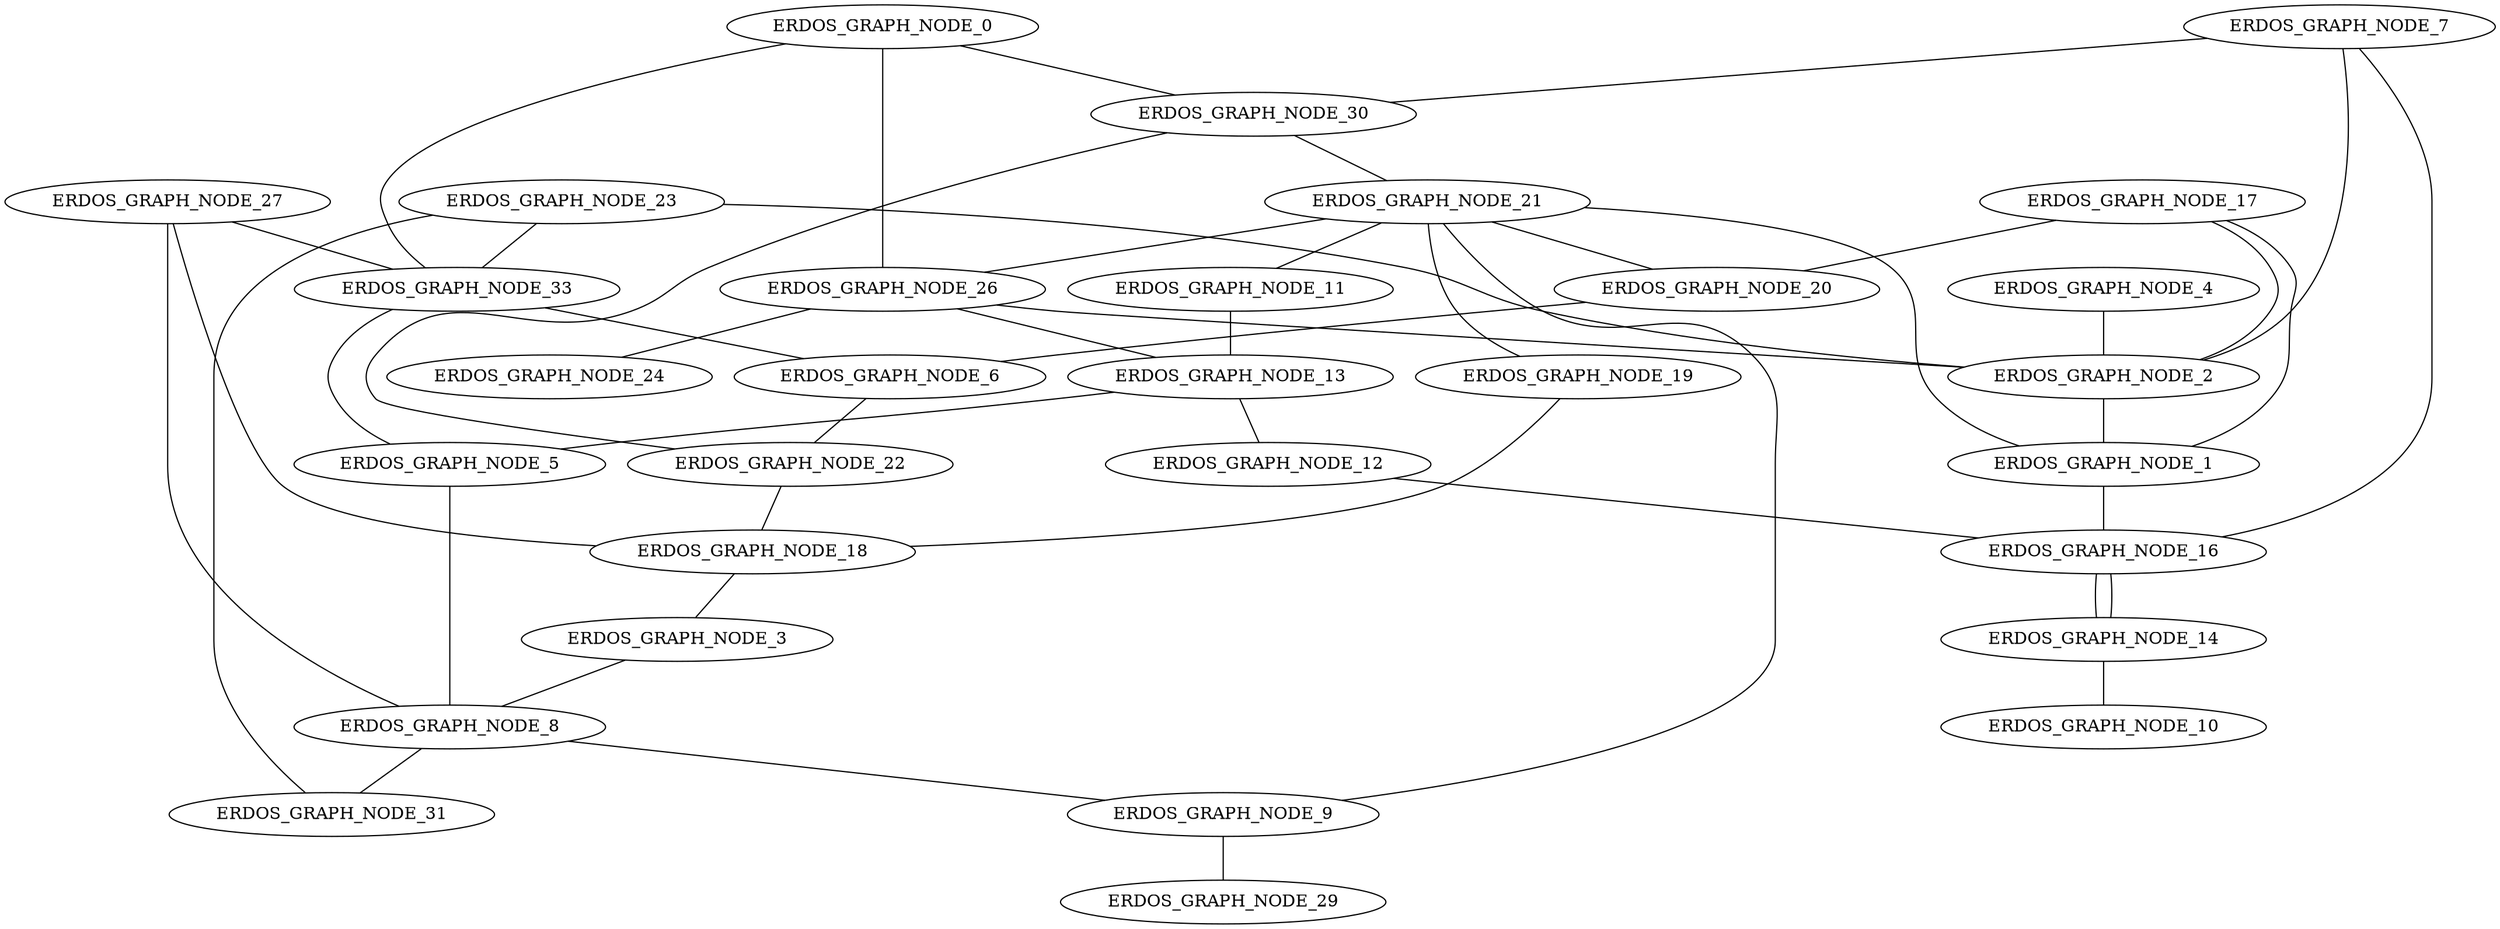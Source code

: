 graph ERDOS_GRAPH{
ERDOS_GRAPH_NODE_6 -- ERDOS_GRAPH_NODE_22;
ERDOS_GRAPH_NODE_21 -- ERDOS_GRAPH_NODE_19;
ERDOS_GRAPH_NODE_5 -- ERDOS_GRAPH_NODE_8;
ERDOS_GRAPH_NODE_13 -- ERDOS_GRAPH_NODE_12;
ERDOS_GRAPH_NODE_17 -- ERDOS_GRAPH_NODE_2;
ERDOS_GRAPH_NODE_7 -- ERDOS_GRAPH_NODE_30;
ERDOS_GRAPH_NODE_9 -- ERDOS_GRAPH_NODE_29;
ERDOS_GRAPH_NODE_21 -- ERDOS_GRAPH_NODE_20;
ERDOS_GRAPH_NODE_33 -- ERDOS_GRAPH_NODE_6;
ERDOS_GRAPH_NODE_17 -- ERDOS_GRAPH_NODE_20;
ERDOS_GRAPH_NODE_23 -- ERDOS_GRAPH_NODE_2;
ERDOS_GRAPH_NODE_12 -- ERDOS_GRAPH_NODE_16;
ERDOS_GRAPH_NODE_13 -- ERDOS_GRAPH_NODE_5;
ERDOS_GRAPH_NODE_14 -- ERDOS_GRAPH_NODE_16;
ERDOS_GRAPH_NODE_18 -- ERDOS_GRAPH_NODE_3;
ERDOS_GRAPH_NODE_11 -- ERDOS_GRAPH_NODE_13;
ERDOS_GRAPH_NODE_8 -- ERDOS_GRAPH_NODE_31;
ERDOS_GRAPH_NODE_0 -- ERDOS_GRAPH_NODE_26;
ERDOS_GRAPH_NODE_26 -- ERDOS_GRAPH_NODE_13;
ERDOS_GRAPH_NODE_26 -- ERDOS_GRAPH_NODE_2;
ERDOS_GRAPH_NODE_4 -- ERDOS_GRAPH_NODE_2;
ERDOS_GRAPH_NODE_30 -- ERDOS_GRAPH_NODE_21;
ERDOS_GRAPH_NODE_23 -- ERDOS_GRAPH_NODE_31;
ERDOS_GRAPH_NODE_17 -- ERDOS_GRAPH_NODE_1;
ERDOS_GRAPH_NODE_1 -- ERDOS_GRAPH_NODE_16;
ERDOS_GRAPH_NODE_7 -- ERDOS_GRAPH_NODE_16;
ERDOS_GRAPH_NODE_33 -- ERDOS_GRAPH_NODE_5;
ERDOS_GRAPH_NODE_20 -- ERDOS_GRAPH_NODE_6;
ERDOS_GRAPH_NODE_21 -- ERDOS_GRAPH_NODE_9;
ERDOS_GRAPH_NODE_8 -- ERDOS_GRAPH_NODE_9;
ERDOS_GRAPH_NODE_21 -- ERDOS_GRAPH_NODE_11;
ERDOS_GRAPH_NODE_3 -- ERDOS_GRAPH_NODE_8;
ERDOS_GRAPH_NODE_1 -- ERDOS_GRAPH_NODE_21;
ERDOS_GRAPH_NODE_7 -- ERDOS_GRAPH_NODE_2;
ERDOS_GRAPH_NODE_19 -- ERDOS_GRAPH_NODE_18;
ERDOS_GRAPH_NODE_26 -- ERDOS_GRAPH_NODE_24;
ERDOS_GRAPH_NODE_27 -- ERDOS_GRAPH_NODE_18;
ERDOS_GRAPH_NODE_23 -- ERDOS_GRAPH_NODE_33;
ERDOS_GRAPH_NODE_21 -- ERDOS_GRAPH_NODE_26;
ERDOS_GRAPH_NODE_16 -- ERDOS_GRAPH_NODE_14;
ERDOS_GRAPH_NODE_30 -- ERDOS_GRAPH_NODE_22;
ERDOS_GRAPH_NODE_0 -- ERDOS_GRAPH_NODE_30;
ERDOS_GRAPH_NODE_22 -- ERDOS_GRAPH_NODE_18;
ERDOS_GRAPH_NODE_27 -- ERDOS_GRAPH_NODE_8;
ERDOS_GRAPH_NODE_27 -- ERDOS_GRAPH_NODE_33;
ERDOS_GRAPH_NODE_0 -- ERDOS_GRAPH_NODE_33;
ERDOS_GRAPH_NODE_2 -- ERDOS_GRAPH_NODE_1;
ERDOS_GRAPH_NODE_14 -- ERDOS_GRAPH_NODE_10;
}
